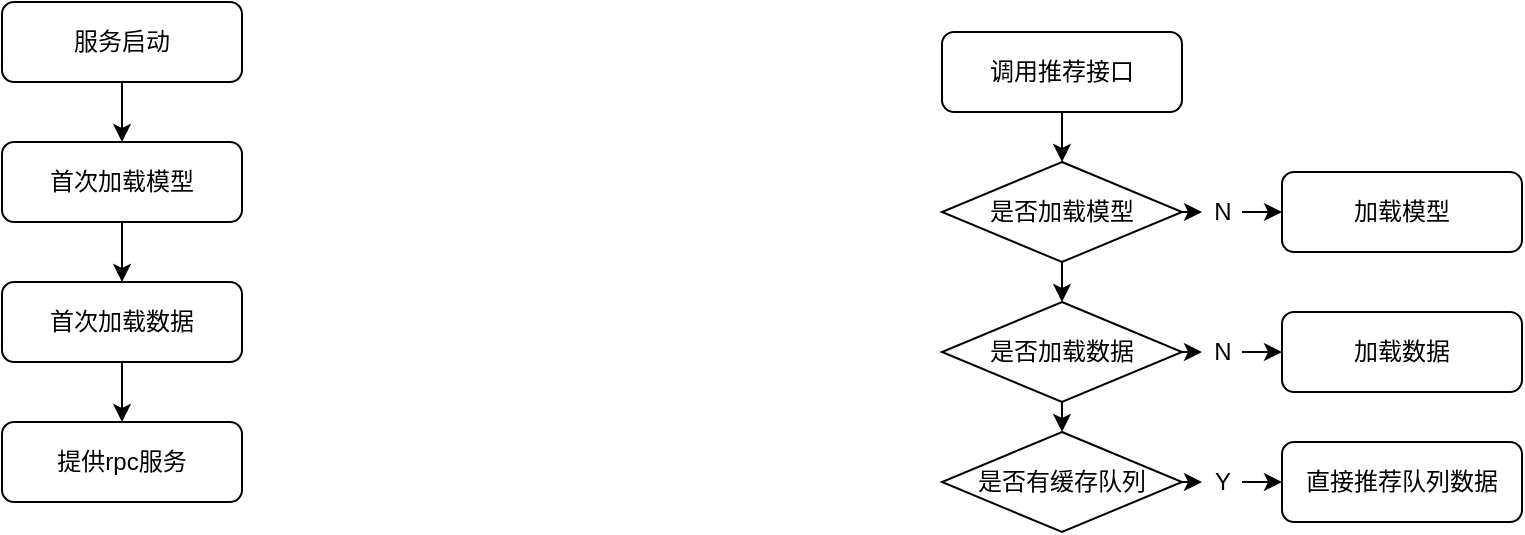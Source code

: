 <mxfile version="12.5.1" type="github">
  <diagram id="C5RBs43oDa-KdzZeNtuy" name="Page-1">
    <mxGraphModel dx="1424" dy="612" grid="1" gridSize="10" guides="1" tooltips="1" connect="1" arrows="1" fold="1" page="0" pageScale="1" pageWidth="827" pageHeight="1169" math="0" shadow="0">
      <root>
        <mxCell id="WIyWlLk6GJQsqaUBKTNV-0"/>
        <mxCell id="WIyWlLk6GJQsqaUBKTNV-1" parent="WIyWlLk6GJQsqaUBKTNV-0"/>
        <mxCell id="x9i2Ew7nr8Oet3fRfoYk-3" value="" style="edgeStyle=orthogonalEdgeStyle;rounded=0;orthogonalLoop=1;jettySize=auto;html=1;" edge="1" parent="WIyWlLk6GJQsqaUBKTNV-1" source="x9i2Ew7nr8Oet3fRfoYk-1" target="x9i2Ew7nr8Oet3fRfoYk-2">
          <mxGeometry relative="1" as="geometry"/>
        </mxCell>
        <mxCell id="x9i2Ew7nr8Oet3fRfoYk-1" value="服务启动" style="rounded=1;whiteSpace=wrap;html=1;fontSize=12;glass=0;strokeWidth=1;shadow=0;" vertex="1" parent="WIyWlLk6GJQsqaUBKTNV-1">
          <mxGeometry x="-390" y="65" width="120" height="40" as="geometry"/>
        </mxCell>
        <mxCell id="x9i2Ew7nr8Oet3fRfoYk-5" value="" style="edgeStyle=orthogonalEdgeStyle;rounded=0;orthogonalLoop=1;jettySize=auto;html=1;" edge="1" parent="WIyWlLk6GJQsqaUBKTNV-1" source="x9i2Ew7nr8Oet3fRfoYk-2" target="x9i2Ew7nr8Oet3fRfoYk-4">
          <mxGeometry relative="1" as="geometry"/>
        </mxCell>
        <mxCell id="x9i2Ew7nr8Oet3fRfoYk-2" value="首次加载模型" style="rounded=1;whiteSpace=wrap;html=1;fontSize=12;glass=0;strokeWidth=1;shadow=0;" vertex="1" parent="WIyWlLk6GJQsqaUBKTNV-1">
          <mxGeometry x="-390" y="135" width="120" height="40" as="geometry"/>
        </mxCell>
        <mxCell id="x9i2Ew7nr8Oet3fRfoYk-7" value="" style="edgeStyle=orthogonalEdgeStyle;rounded=0;orthogonalLoop=1;jettySize=auto;html=1;" edge="1" parent="WIyWlLk6GJQsqaUBKTNV-1" source="x9i2Ew7nr8Oet3fRfoYk-4" target="x9i2Ew7nr8Oet3fRfoYk-6">
          <mxGeometry relative="1" as="geometry"/>
        </mxCell>
        <mxCell id="x9i2Ew7nr8Oet3fRfoYk-4" value="首次加载数据" style="rounded=1;whiteSpace=wrap;html=1;fontSize=12;glass=0;strokeWidth=1;shadow=0;" vertex="1" parent="WIyWlLk6GJQsqaUBKTNV-1">
          <mxGeometry x="-390" y="205" width="120" height="40" as="geometry"/>
        </mxCell>
        <mxCell id="x9i2Ew7nr8Oet3fRfoYk-6" value="提供rpc服务" style="rounded=1;whiteSpace=wrap;html=1;fontSize=12;glass=0;strokeWidth=1;shadow=0;" vertex="1" parent="WIyWlLk6GJQsqaUBKTNV-1">
          <mxGeometry x="-390" y="275" width="120" height="40" as="geometry"/>
        </mxCell>
        <mxCell id="x9i2Ew7nr8Oet3fRfoYk-30" style="edgeStyle=orthogonalEdgeStyle;rounded=0;orthogonalLoop=1;jettySize=auto;html=1;exitX=0.5;exitY=1;exitDx=0;exitDy=0;entryX=0.5;entryY=0;entryDx=0;entryDy=0;" edge="1" parent="WIyWlLk6GJQsqaUBKTNV-1" source="x9i2Ew7nr8Oet3fRfoYk-15" target="x9i2Ew7nr8Oet3fRfoYk-17">
          <mxGeometry relative="1" as="geometry"/>
        </mxCell>
        <mxCell id="x9i2Ew7nr8Oet3fRfoYk-15" value="调用推荐接口" style="rounded=1;whiteSpace=wrap;html=1;fontSize=12;glass=0;strokeWidth=1;shadow=0;" vertex="1" parent="WIyWlLk6GJQsqaUBKTNV-1">
          <mxGeometry x="80" y="80" width="120" height="40" as="geometry"/>
        </mxCell>
        <mxCell id="x9i2Ew7nr8Oet3fRfoYk-19" style="edgeStyle=orthogonalEdgeStyle;rounded=0;orthogonalLoop=1;jettySize=auto;html=1;exitX=1;exitY=0.5;exitDx=0;exitDy=0;entryX=0;entryY=0.5;entryDx=0;entryDy=0;" edge="1" parent="WIyWlLk6GJQsqaUBKTNV-1" source="x9i2Ew7nr8Oet3fRfoYk-20" target="x9i2Ew7nr8Oet3fRfoYk-18">
          <mxGeometry relative="1" as="geometry"/>
        </mxCell>
        <mxCell id="x9i2Ew7nr8Oet3fRfoYk-31" style="edgeStyle=orthogonalEdgeStyle;rounded=0;orthogonalLoop=1;jettySize=auto;html=1;exitX=0.5;exitY=1;exitDx=0;exitDy=0;entryX=0.5;entryY=0;entryDx=0;entryDy=0;" edge="1" parent="WIyWlLk6GJQsqaUBKTNV-1" source="x9i2Ew7nr8Oet3fRfoYk-17" target="x9i2Ew7nr8Oet3fRfoYk-24">
          <mxGeometry relative="1" as="geometry"/>
        </mxCell>
        <mxCell id="x9i2Ew7nr8Oet3fRfoYk-17" value="是否加载模型" style="rhombus;whiteSpace=wrap;html=1;" vertex="1" parent="WIyWlLk6GJQsqaUBKTNV-1">
          <mxGeometry x="80" y="145" width="120" height="50" as="geometry"/>
        </mxCell>
        <mxCell id="x9i2Ew7nr8Oet3fRfoYk-18" value="加载模型" style="rounded=1;whiteSpace=wrap;html=1;fontSize=12;glass=0;strokeWidth=1;shadow=0;" vertex="1" parent="WIyWlLk6GJQsqaUBKTNV-1">
          <mxGeometry x="250" y="150" width="120" height="40" as="geometry"/>
        </mxCell>
        <mxCell id="x9i2Ew7nr8Oet3fRfoYk-20" value="N" style="text;html=1;align=center;verticalAlign=middle;resizable=0;points=[];autosize=1;" vertex="1" parent="WIyWlLk6GJQsqaUBKTNV-1">
          <mxGeometry x="210" y="160" width="20" height="20" as="geometry"/>
        </mxCell>
        <mxCell id="x9i2Ew7nr8Oet3fRfoYk-23" style="edgeStyle=orthogonalEdgeStyle;rounded=0;orthogonalLoop=1;jettySize=auto;html=1;exitX=1;exitY=0.5;exitDx=0;exitDy=0;entryX=0;entryY=0.5;entryDx=0;entryDy=0;" edge="1" parent="WIyWlLk6GJQsqaUBKTNV-1" source="x9i2Ew7nr8Oet3fRfoYk-17" target="x9i2Ew7nr8Oet3fRfoYk-20">
          <mxGeometry relative="1" as="geometry">
            <mxPoint x="200" y="170" as="sourcePoint"/>
            <mxPoint x="250" y="170" as="targetPoint"/>
          </mxGeometry>
        </mxCell>
        <mxCell id="x9i2Ew7nr8Oet3fRfoYk-26" style="edgeStyle=orthogonalEdgeStyle;rounded=0;orthogonalLoop=1;jettySize=auto;html=1;exitX=1;exitY=0.5;exitDx=0;exitDy=0;entryX=0;entryY=0.5;entryDx=0;entryDy=0;" edge="1" parent="WIyWlLk6GJQsqaUBKTNV-1" source="x9i2Ew7nr8Oet3fRfoYk-27" target="x9i2Ew7nr8Oet3fRfoYk-25">
          <mxGeometry relative="1" as="geometry"/>
        </mxCell>
        <mxCell id="x9i2Ew7nr8Oet3fRfoYk-34" style="edgeStyle=orthogonalEdgeStyle;rounded=0;orthogonalLoop=1;jettySize=auto;html=1;exitX=0.5;exitY=1;exitDx=0;exitDy=0;entryX=0.5;entryY=0;entryDx=0;entryDy=0;" edge="1" parent="WIyWlLk6GJQsqaUBKTNV-1" source="x9i2Ew7nr8Oet3fRfoYk-24" target="x9i2Ew7nr8Oet3fRfoYk-32">
          <mxGeometry relative="1" as="geometry"/>
        </mxCell>
        <mxCell id="x9i2Ew7nr8Oet3fRfoYk-24" value="是否加载数据" style="rhombus;whiteSpace=wrap;html=1;" vertex="1" parent="WIyWlLk6GJQsqaUBKTNV-1">
          <mxGeometry x="80" y="215" width="120" height="50" as="geometry"/>
        </mxCell>
        <mxCell id="x9i2Ew7nr8Oet3fRfoYk-25" value="加载数据" style="rounded=1;whiteSpace=wrap;html=1;fontSize=12;glass=0;strokeWidth=1;shadow=0;" vertex="1" parent="WIyWlLk6GJQsqaUBKTNV-1">
          <mxGeometry x="250" y="220" width="120" height="40" as="geometry"/>
        </mxCell>
        <mxCell id="x9i2Ew7nr8Oet3fRfoYk-27" value="N" style="text;html=1;align=center;verticalAlign=middle;resizable=0;points=[];autosize=1;" vertex="1" parent="WIyWlLk6GJQsqaUBKTNV-1">
          <mxGeometry x="210" y="230" width="20" height="20" as="geometry"/>
        </mxCell>
        <mxCell id="x9i2Ew7nr8Oet3fRfoYk-28" style="edgeStyle=orthogonalEdgeStyle;rounded=0;orthogonalLoop=1;jettySize=auto;html=1;exitX=1;exitY=0.5;exitDx=0;exitDy=0;entryX=0;entryY=0.5;entryDx=0;entryDy=0;" edge="1" parent="WIyWlLk6GJQsqaUBKTNV-1" source="x9i2Ew7nr8Oet3fRfoYk-24" target="x9i2Ew7nr8Oet3fRfoYk-27">
          <mxGeometry relative="1" as="geometry">
            <mxPoint x="200" y="240" as="sourcePoint"/>
            <mxPoint x="250" y="240" as="targetPoint"/>
          </mxGeometry>
        </mxCell>
        <mxCell id="x9i2Ew7nr8Oet3fRfoYk-35" style="edgeStyle=orthogonalEdgeStyle;rounded=0;orthogonalLoop=1;jettySize=auto;html=1;exitX=1;exitY=0.5;exitDx=0;exitDy=0;entryX=0;entryY=0.5;entryDx=0;entryDy=0;" edge="1" parent="WIyWlLk6GJQsqaUBKTNV-1" source="x9i2Ew7nr8Oet3fRfoYk-36" target="x9i2Ew7nr8Oet3fRfoYk-33">
          <mxGeometry relative="1" as="geometry"/>
        </mxCell>
        <mxCell id="x9i2Ew7nr8Oet3fRfoYk-32" value="是否有缓存队列" style="rhombus;whiteSpace=wrap;html=1;" vertex="1" parent="WIyWlLk6GJQsqaUBKTNV-1">
          <mxGeometry x="80" y="280" width="120" height="50" as="geometry"/>
        </mxCell>
        <mxCell id="x9i2Ew7nr8Oet3fRfoYk-33" value="直接推荐队列数据" style="rounded=1;whiteSpace=wrap;html=1;fontSize=12;glass=0;strokeWidth=1;shadow=0;" vertex="1" parent="WIyWlLk6GJQsqaUBKTNV-1">
          <mxGeometry x="250" y="285" width="120" height="40" as="geometry"/>
        </mxCell>
        <mxCell id="x9i2Ew7nr8Oet3fRfoYk-36" value="Y" style="text;html=1;align=center;verticalAlign=middle;resizable=0;points=[];autosize=1;" vertex="1" parent="WIyWlLk6GJQsqaUBKTNV-1">
          <mxGeometry x="210" y="295" width="20" height="20" as="geometry"/>
        </mxCell>
        <mxCell id="x9i2Ew7nr8Oet3fRfoYk-37" style="edgeStyle=orthogonalEdgeStyle;rounded=0;orthogonalLoop=1;jettySize=auto;html=1;exitX=1;exitY=0.5;exitDx=0;exitDy=0;entryX=0;entryY=0.5;entryDx=0;entryDy=0;" edge="1" parent="WIyWlLk6GJQsqaUBKTNV-1" source="x9i2Ew7nr8Oet3fRfoYk-32" target="x9i2Ew7nr8Oet3fRfoYk-36">
          <mxGeometry relative="1" as="geometry">
            <mxPoint x="200" y="305" as="sourcePoint"/>
            <mxPoint x="250" y="305" as="targetPoint"/>
          </mxGeometry>
        </mxCell>
      </root>
    </mxGraphModel>
  </diagram>
</mxfile>
